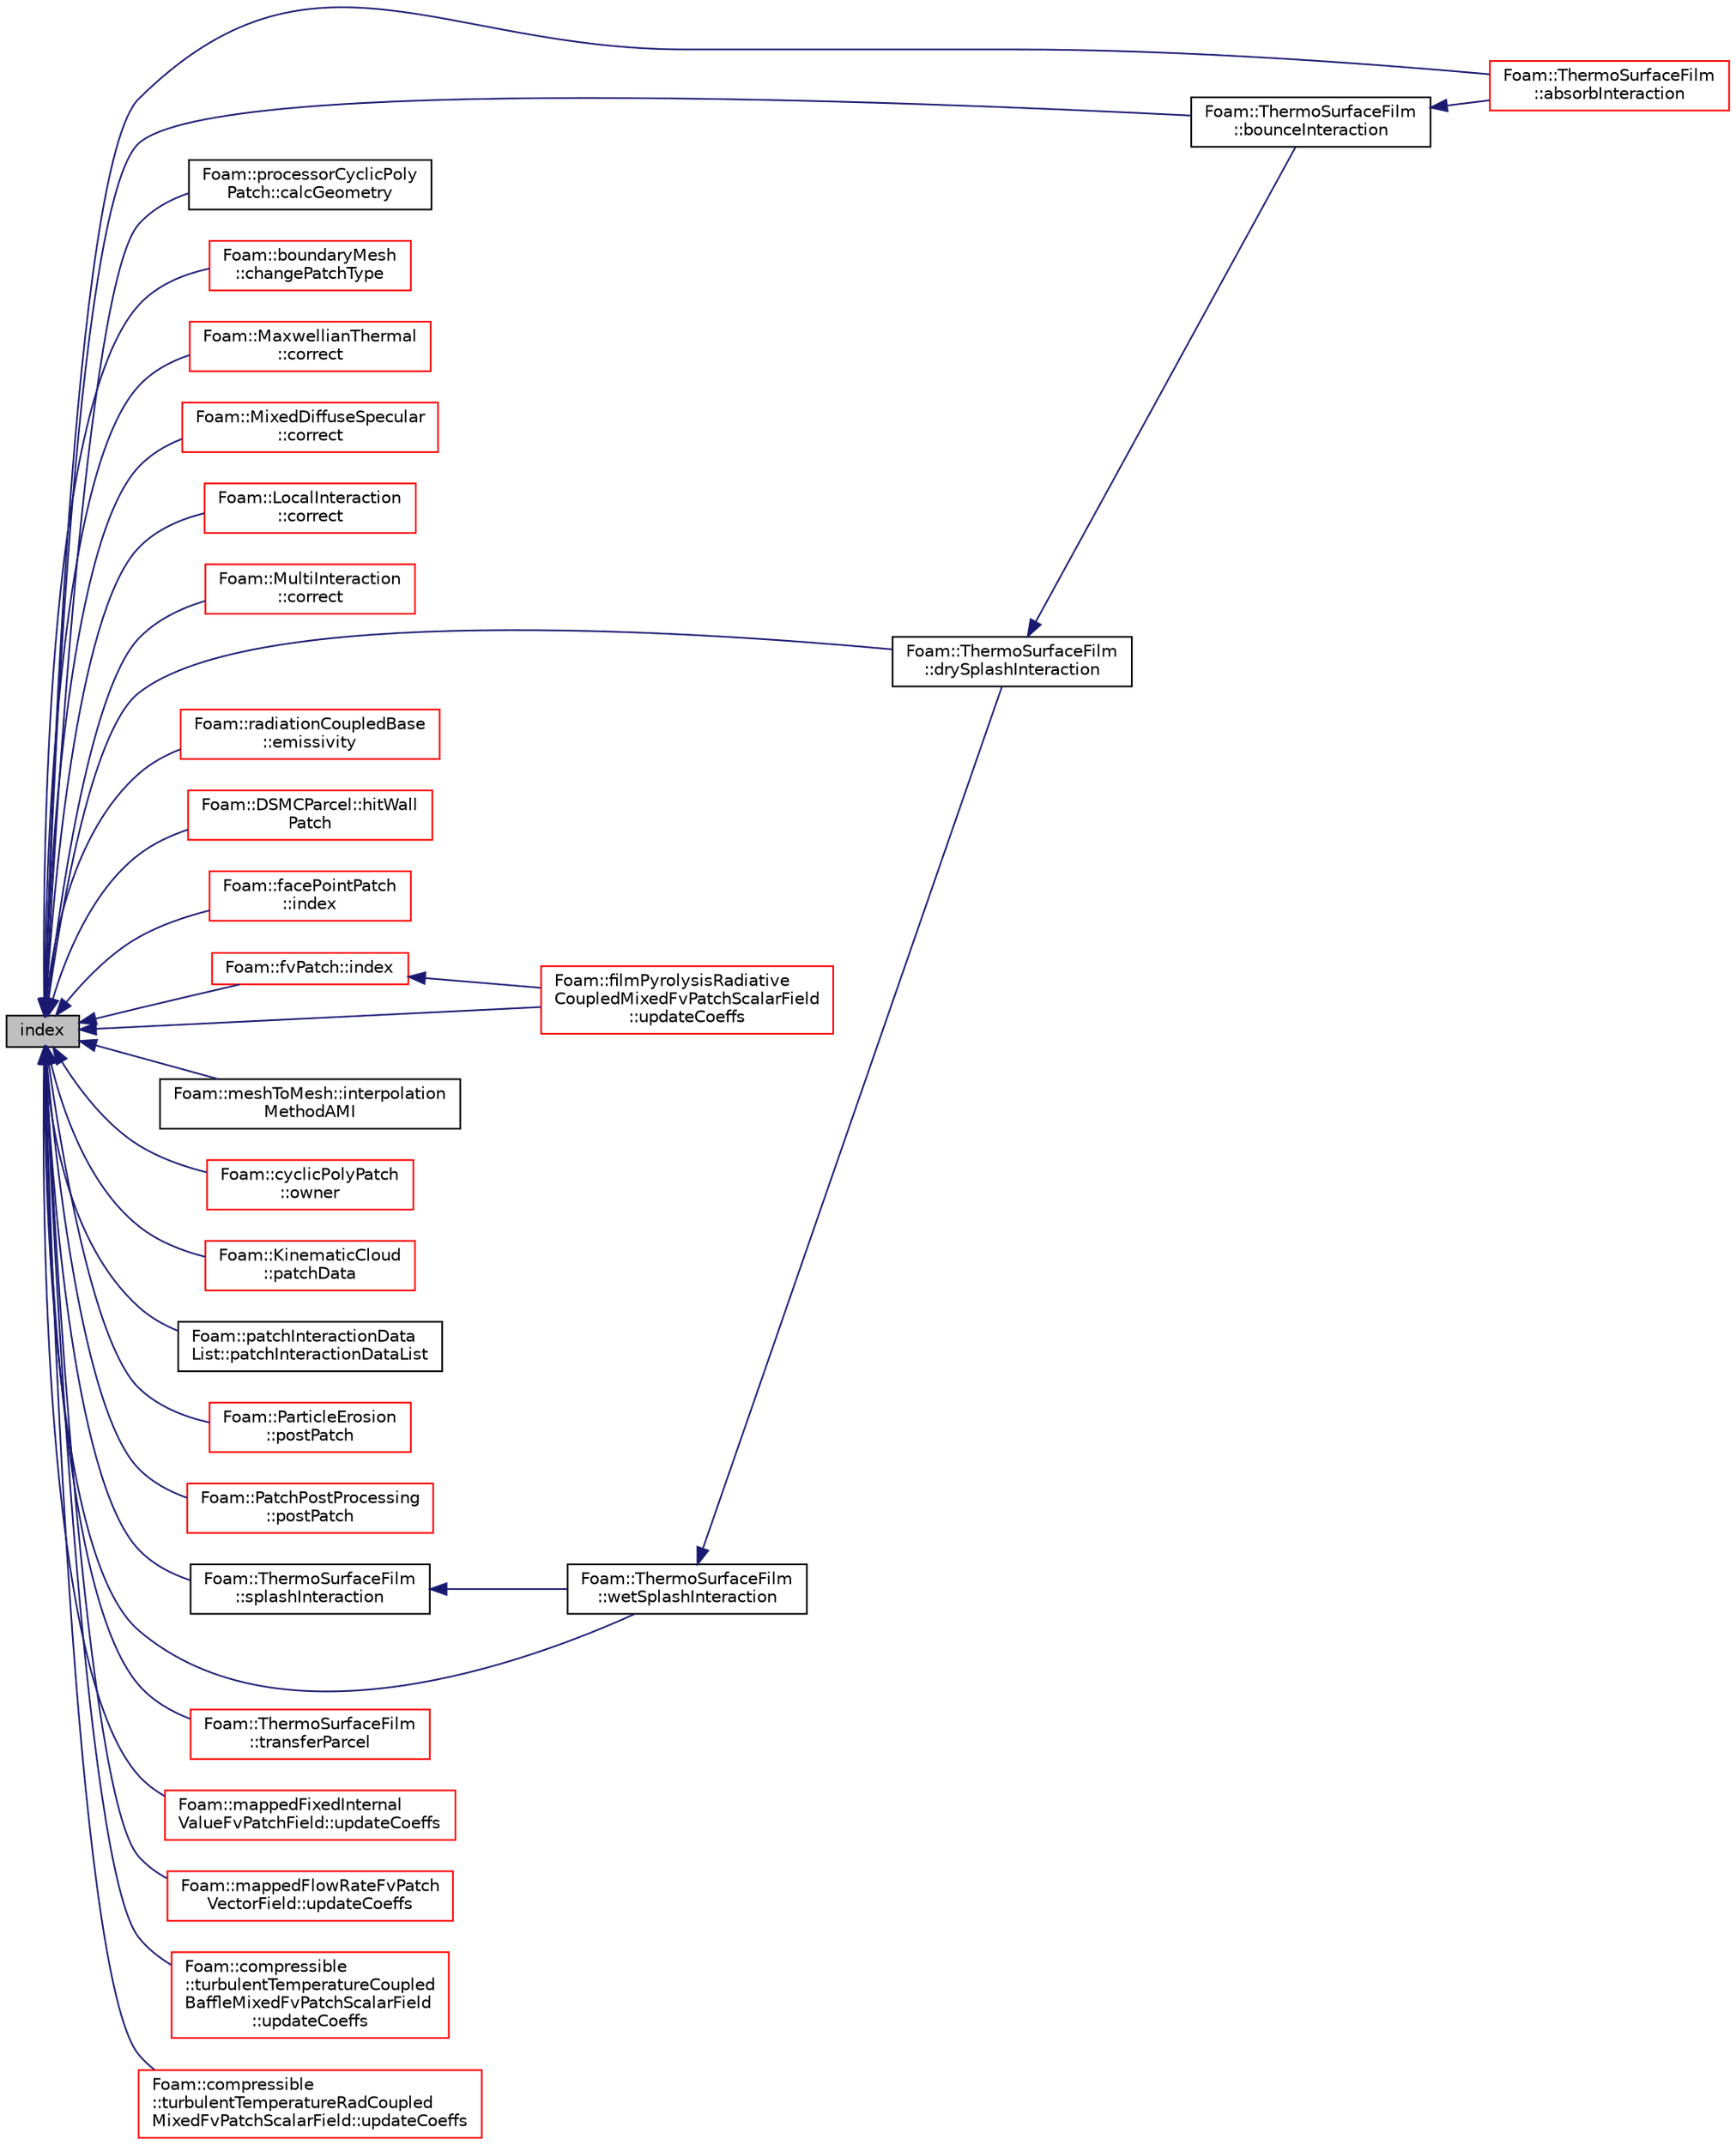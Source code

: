 digraph "index"
{
  bgcolor="transparent";
  edge [fontname="Helvetica",fontsize="10",labelfontname="Helvetica",labelfontsize="10"];
  node [fontname="Helvetica",fontsize="10",shape=record];
  rankdir="LR";
  Node1 [label="index",height=0.2,width=0.4,color="black", fillcolor="grey75", style="filled", fontcolor="black"];
  Node1 -> Node2 [dir="back",color="midnightblue",fontsize="10",style="solid",fontname="Helvetica"];
  Node2 [label="Foam::ThermoSurfaceFilm\l::absorbInteraction",height=0.2,width=0.4,color="red",URL="$a02676.html#a154ff86deff781e5ad143bf0f6d6e657",tooltip="Absorb parcel into film. "];
  Node1 -> Node3 [dir="back",color="midnightblue",fontsize="10",style="solid",fontname="Helvetica"];
  Node3 [label="Foam::ThermoSurfaceFilm\l::bounceInteraction",height=0.2,width=0.4,color="black",URL="$a02676.html#a0a63e2b2f27192c22995f7fba5c4e67a",tooltip="Bounce parcel (flip parcel normal velocity) "];
  Node3 -> Node2 [dir="back",color="midnightblue",fontsize="10",style="solid",fontname="Helvetica"];
  Node1 -> Node4 [dir="back",color="midnightblue",fontsize="10",style="solid",fontname="Helvetica"];
  Node4 [label="Foam::processorCyclicPoly\lPatch::calcGeometry",height=0.2,width=0.4,color="black",URL="$a02023.html#a99ee15e7e7eff38649dece8470111742",tooltip="Calculate the patch geometry with externally. "];
  Node1 -> Node5 [dir="back",color="midnightblue",fontsize="10",style="solid",fontname="Helvetica"];
  Node5 [label="Foam::boundaryMesh\l::changePatchType",height=0.2,width=0.4,color="red",URL="$a00150.html#ae598cc11969a83a0ecf2be3e967948dd",tooltip="Change patch. "];
  Node1 -> Node6 [dir="back",color="midnightblue",fontsize="10",style="solid",fontname="Helvetica"];
  Node6 [label="Foam::MaxwellianThermal\l::correct",height=0.2,width=0.4,color="red",URL="$a01485.html#a881dca43d304d4d744b6e48dac4439b1",tooltip="Apply wall correction. "];
  Node1 -> Node7 [dir="back",color="midnightblue",fontsize="10",style="solid",fontname="Helvetica"];
  Node7 [label="Foam::MixedDiffuseSpecular\l::correct",height=0.2,width=0.4,color="red",URL="$a01544.html#a881dca43d304d4d744b6e48dac4439b1",tooltip="Apply wall correction. "];
  Node1 -> Node8 [dir="back",color="midnightblue",fontsize="10",style="solid",fontname="Helvetica"];
  Node8 [label="Foam::LocalInteraction\l::correct",height=0.2,width=0.4,color="red",URL="$a01403.html#aa1b559cf24cdec3d37b45e290079352d",tooltip="Apply velocity correction. "];
  Node1 -> Node9 [dir="back",color="midnightblue",fontsize="10",style="solid",fontname="Helvetica"];
  Node9 [label="Foam::MultiInteraction\l::correct",height=0.2,width=0.4,color="red",URL="$a01579.html#aa1b559cf24cdec3d37b45e290079352d",tooltip="Apply velocity correction. "];
  Node1 -> Node10 [dir="back",color="midnightblue",fontsize="10",style="solid",fontname="Helvetica"];
  Node10 [label="Foam::ThermoSurfaceFilm\l::drySplashInteraction",height=0.2,width=0.4,color="black",URL="$a02676.html#ab9999d268de13beec5daa1b2326b327b",tooltip="Parcel interaction with dry surface. "];
  Node10 -> Node3 [dir="back",color="midnightblue",fontsize="10",style="solid",fontname="Helvetica"];
  Node1 -> Node11 [dir="back",color="midnightblue",fontsize="10",style="solid",fontname="Helvetica"];
  Node11 [label="Foam::radiationCoupledBase\l::emissivity",height=0.2,width=0.4,color="red",URL="$a02105.html#a961b12b81e3a70d9195761a70e57907d",tooltip="Calculate corresponding emissivity field. "];
  Node1 -> Node12 [dir="back",color="midnightblue",fontsize="10",style="solid",fontname="Helvetica"];
  Node12 [label="Foam::DSMCParcel::hitWall\lPatch",height=0.2,width=0.4,color="red",URL="$a00592.html#a2f016956a18640904586b7df825867c8",tooltip="Overridable function to handle the particle hitting a wallPatch. "];
  Node1 -> Node13 [dir="back",color="midnightblue",fontsize="10",style="solid",fontname="Helvetica"];
  Node13 [label="Foam::facePointPatch\l::index",height=0.2,width=0.4,color="red",URL="$a00740.html#a460a6a24246524e2b863c6b97756a0cb",tooltip="Return the index of this patch in the pointBoundaryMesh. "];
  Node1 -> Node14 [dir="back",color="midnightblue",fontsize="10",style="solid",fontname="Helvetica"];
  Node14 [label="Foam::fvPatch::index",height=0.2,width=0.4,color="red",URL="$a00898.html#a7d1e8acadb27bd2b4e61457d47b71b6f",tooltip="Return the index of this patch in the fvBoundaryMesh. "];
  Node14 -> Node15 [dir="back",color="midnightblue",fontsize="10",style="solid",fontname="Helvetica"];
  Node15 [label="Foam::filmPyrolysisRadiative\lCoupledMixedFvPatchScalarField\l::updateCoeffs",height=0.2,width=0.4,color="red",URL="$a00793.html#a7e24eafac629d3733181cd942d4c902f",tooltip="Update the coefficients associated with the patch field. "];
  Node1 -> Node16 [dir="back",color="midnightblue",fontsize="10",style="solid",fontname="Helvetica"];
  Node16 [label="Foam::meshToMesh::interpolation\lMethodAMI",height=0.2,width=0.4,color="black",URL="$a01508.html#aef7049b730f1c37232e66c147569b92b",tooltip="Conversion between mesh and patch interpolation methods. "];
  Node1 -> Node17 [dir="back",color="midnightblue",fontsize="10",style="solid",fontname="Helvetica"];
  Node17 [label="Foam::cyclicPolyPatch\l::owner",height=0.2,width=0.4,color="red",URL="$a00491.html#ae2fb0867c083f040d00c1b69a4f59b0f",tooltip="Does this side own the patch ? "];
  Node1 -> Node18 [dir="back",color="midnightblue",fontsize="10",style="solid",fontname="Helvetica"];
  Node18 [label="Foam::KinematicCloud\l::patchData",height=0.2,width=0.4,color="red",URL="$a01255.html#a0c664da22844eec71d883eb499f5f1b9",tooltip="Calculate the patch normal and velocity to interact with,. "];
  Node1 -> Node19 [dir="back",color="midnightblue",fontsize="10",style="solid",fontname="Helvetica"];
  Node19 [label="Foam::patchInteractionData\lList::patchInteractionDataList",height=0.2,width=0.4,color="black",URL="$a01844.html#a6ceb0b9c160f0dffd9ce6257b8521a8f",tooltip="Construct from Istream. "];
  Node1 -> Node20 [dir="back",color="midnightblue",fontsize="10",style="solid",fontname="Helvetica"];
  Node20 [label="Foam::ParticleErosion\l::postPatch",height=0.2,width=0.4,color="red",URL="$a01815.html#a77147582d9be96def68967af52d9784b",tooltip="Post-patch hook. "];
  Node1 -> Node21 [dir="back",color="midnightblue",fontsize="10",style="solid",fontname="Helvetica"];
  Node21 [label="Foam::PatchPostProcessing\l::postPatch",height=0.2,width=0.4,color="red",URL="$a01848.html#a77147582d9be96def68967af52d9784b",tooltip="Post-patch hook. "];
  Node1 -> Node22 [dir="back",color="midnightblue",fontsize="10",style="solid",fontname="Helvetica"];
  Node22 [label="Foam::ThermoSurfaceFilm\l::splashInteraction",height=0.2,width=0.4,color="black",URL="$a02676.html#abd922aa271ed8fbecdc24d7c4c1aa8e0",tooltip="Bai parcel splash interaction model. "];
  Node22 -> Node23 [dir="back",color="midnightblue",fontsize="10",style="solid",fontname="Helvetica"];
  Node23 [label="Foam::ThermoSurfaceFilm\l::wetSplashInteraction",height=0.2,width=0.4,color="black",URL="$a02676.html#aef39bd50a1c5b103a503498a2669b3f3",tooltip="Parcel interaction with wetted surface. "];
  Node23 -> Node10 [dir="back",color="midnightblue",fontsize="10",style="solid",fontname="Helvetica"];
  Node1 -> Node24 [dir="back",color="midnightblue",fontsize="10",style="solid",fontname="Helvetica"];
  Node24 [label="Foam::ThermoSurfaceFilm\l::transferParcel",height=0.2,width=0.4,color="red",URL="$a02676.html#af3f1c3e45a0819d21913ec81e6de7525",tooltip="Transfer parcel from cloud to surface film. "];
  Node1 -> Node25 [dir="back",color="midnightblue",fontsize="10",style="solid",fontname="Helvetica"];
  Node25 [label="Foam::mappedFixedInternal\lValueFvPatchField::updateCoeffs",height=0.2,width=0.4,color="red",URL="$a01445.html#a7e24eafac629d3733181cd942d4c902f",tooltip="Update the coefficients associated with the patch field. "];
  Node1 -> Node26 [dir="back",color="midnightblue",fontsize="10",style="solid",fontname="Helvetica"];
  Node26 [label="Foam::mappedFlowRateFvPatch\lVectorField::updateCoeffs",height=0.2,width=0.4,color="red",URL="$a01448.html#a7e24eafac629d3733181cd942d4c902f",tooltip="Update the coefficients associated with the patch field. "];
  Node1 -> Node15 [dir="back",color="midnightblue",fontsize="10",style="solid",fontname="Helvetica"];
  Node1 -> Node27 [dir="back",color="midnightblue",fontsize="10",style="solid",fontname="Helvetica"];
  Node27 [label="Foam::compressible\l::turbulentTemperatureCoupled\lBaffleMixedFvPatchScalarField\l::updateCoeffs",height=0.2,width=0.4,color="red",URL="$a02783.html#a7e24eafac629d3733181cd942d4c902f",tooltip="Update the coefficients associated with the patch field. "];
  Node1 -> Node28 [dir="back",color="midnightblue",fontsize="10",style="solid",fontname="Helvetica"];
  Node28 [label="Foam::compressible\l::turbulentTemperatureRadCoupled\lMixedFvPatchScalarField::updateCoeffs",height=0.2,width=0.4,color="red",URL="$a02784.html#a7e24eafac629d3733181cd942d4c902f",tooltip="Update the coefficients associated with the patch field. "];
  Node1 -> Node23 [dir="back",color="midnightblue",fontsize="10",style="solid",fontname="Helvetica"];
}
